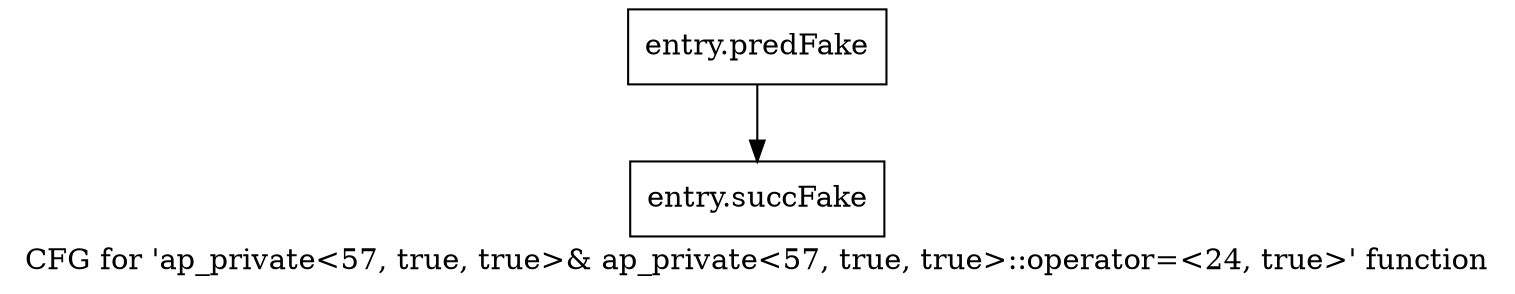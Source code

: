 digraph "CFG for 'ap_private\<57, true, true\>& ap_private\<57, true, true\>::operator=\<24, true\>' function" {
	label="CFG for 'ap_private\<57, true, true\>& ap_private\<57, true, true\>::operator=\<24, true\>' function";

	Node0x3bcf920 [shape=record,filename="",linenumber="",label="{entry.predFake}"];
	Node0x3bcf920 -> Node0x3eabaf0[ callList="" memoryops="" filename="/tools/Xilinx/Vitis_HLS/2022.1/include/etc/ap_private.h" execusionnum="3200"];
	Node0x3eabaf0 [shape=record,filename="/tools/Xilinx/Vitis_HLS/2022.1/include/etc/ap_private.h",linenumber="1509",label="{entry.succFake}"];
}
